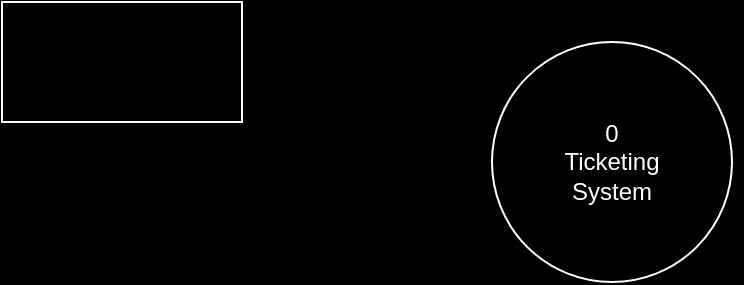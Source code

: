 <mxfile version="25.0.1">
  <diagram name="Page-1" id="MtCkbV86F12JxG4z8d_n">
    <mxGraphModel dx="1050" dy="557" grid="1" gridSize="10" guides="1" tooltips="1" connect="1" arrows="1" fold="1" page="1" pageScale="1" pageWidth="850" pageHeight="1100" background="#000000" math="0" shadow="0">
      <root>
        <mxCell id="0" />
        <mxCell id="1" parent="0" />
        <mxCell id="cMvce1RysA2IgEeKzzdK-1" value="" style="ellipse;whiteSpace=wrap;html=1;aspect=fixed;fillColor=none;strokeColor=#FFFFFF;" vertex="1" parent="1">
          <mxGeometry x="365" y="360" width="120" height="120" as="geometry" />
        </mxCell>
        <mxCell id="cMvce1RysA2IgEeKzzdK-2" value="0&lt;div&gt;Ticketing&lt;/div&gt;&lt;div&gt;System&lt;/div&gt;" style="text;align=center;html=1;verticalAlign=middle;whiteSpace=wrap;rounded=0;strokeColor=none;fillColor=none;fontColor=#FFFFFF;" vertex="1" parent="1">
          <mxGeometry x="360" y="387.5" width="130" height="65" as="geometry" />
        </mxCell>
        <mxCell id="cMvce1RysA2IgEeKzzdK-3" value="" style="rounded=0;whiteSpace=wrap;html=1;fillColor=none;strokeColor=#FFFFFF;" vertex="1" parent="1">
          <mxGeometry x="120" y="340" width="120" height="60" as="geometry" />
        </mxCell>
      </root>
    </mxGraphModel>
  </diagram>
</mxfile>
